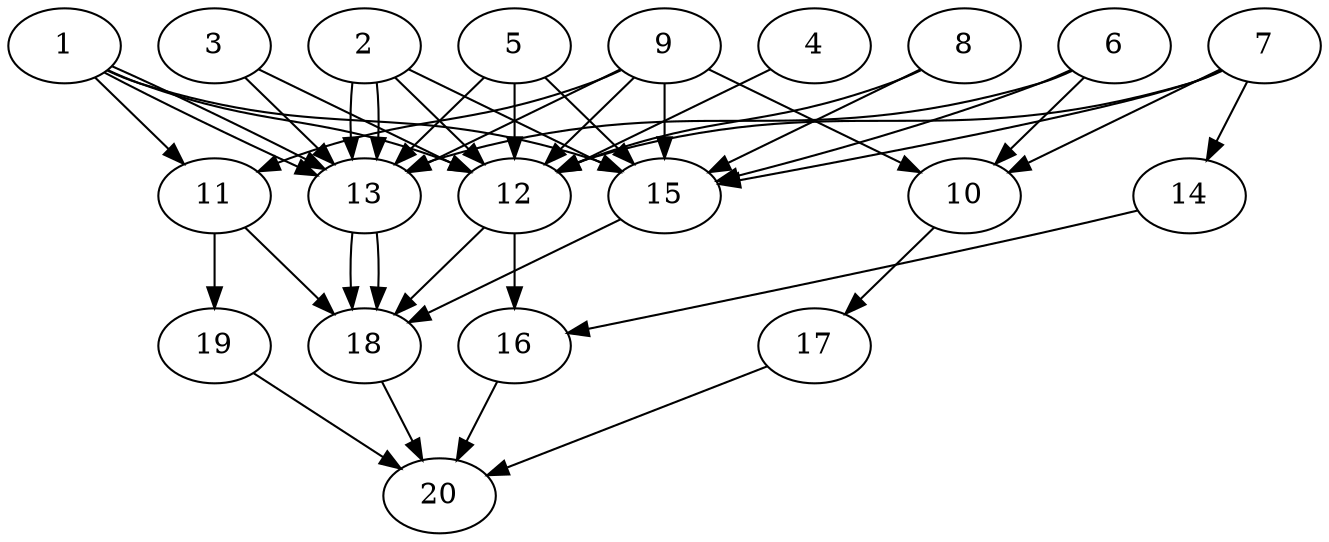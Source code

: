 // DAG automatically generated by daggen at Thu Oct  3 13:58:42 2019
// ./daggen --dot -n 20 --ccr 0.5 --fat 0.7 --regular 0.5 --density 0.9 --mindata 5242880 --maxdata 52428800 
digraph G {
  1 [size="74471424", alpha="0.01", expect_size="37235712"] 
  1 -> 11 [size ="37235712"]
  1 -> 12 [size ="37235712"]
  1 -> 13 [size ="37235712"]
  1 -> 13 [size ="37235712"]
  1 -> 15 [size ="37235712"]
  2 [size="81729536", alpha="0.06", expect_size="40864768"] 
  2 -> 12 [size ="40864768"]
  2 -> 13 [size ="40864768"]
  2 -> 13 [size ="40864768"]
  2 -> 15 [size ="40864768"]
  3 [size="19836928", alpha="0.14", expect_size="9918464"] 
  3 -> 12 [size ="9918464"]
  3 -> 13 [size ="9918464"]
  4 [size="37521408", alpha="0.14", expect_size="18760704"] 
  4 -> 12 [size ="18760704"]
  5 [size="73893888", alpha="0.17", expect_size="36946944"] 
  5 -> 12 [size ="36946944"]
  5 -> 13 [size ="36946944"]
  5 -> 15 [size ="36946944"]
  6 [size="32591872", alpha="0.03", expect_size="16295936"] 
  6 -> 10 [size ="16295936"]
  6 -> 13 [size ="16295936"]
  6 -> 15 [size ="16295936"]
  7 [size="51537920", alpha="0.11", expect_size="25768960"] 
  7 -> 10 [size ="25768960"]
  7 -> 12 [size ="25768960"]
  7 -> 14 [size ="25768960"]
  7 -> 15 [size ="25768960"]
  8 [size="43190272", alpha="0.04", expect_size="21595136"] 
  8 -> 12 [size ="21595136"]
  8 -> 15 [size ="21595136"]
  9 [size="63053824", alpha="0.07", expect_size="31526912"] 
  9 -> 10 [size ="31526912"]
  9 -> 11 [size ="31526912"]
  9 -> 12 [size ="31526912"]
  9 -> 13 [size ="31526912"]
  9 -> 15 [size ="31526912"]
  10 [size="30439424", alpha="0.08", expect_size="15219712"] 
  10 -> 17 [size ="15219712"]
  11 [size="66463744", alpha="0.14", expect_size="33231872"] 
  11 -> 18 [size ="33231872"]
  11 -> 19 [size ="33231872"]
  12 [size="70989824", alpha="0.14", expect_size="35494912"] 
  12 -> 16 [size ="35494912"]
  12 -> 18 [size ="35494912"]
  13 [size="98136064", alpha="0.18", expect_size="49068032"] 
  13 -> 18 [size ="49068032"]
  13 -> 18 [size ="49068032"]
  14 [size="69486592", alpha="0.01", expect_size="34743296"] 
  14 -> 16 [size ="34743296"]
  15 [size="42311680", alpha="0.13", expect_size="21155840"] 
  15 -> 18 [size ="21155840"]
  16 [size="29149184", alpha="0.06", expect_size="14574592"] 
  16 -> 20 [size ="14574592"]
  17 [size="41922560", alpha="0.15", expect_size="20961280"] 
  17 -> 20 [size ="20961280"]
  18 [size="93016064", alpha="0.17", expect_size="46508032"] 
  18 -> 20 [size ="46508032"]
  19 [size="18712576", alpha="0.00", expect_size="9356288"] 
  19 -> 20 [size ="9356288"]
  20 [size="53954560", alpha="0.10", expect_size="26977280"] 
}

